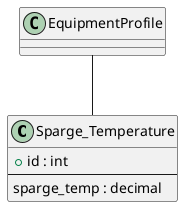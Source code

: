 @startuml

class "Sparge_Temperature" as Sparge_Temperature {
    + id : int
    --
    sparge_temp : decimal
}

EquipmentProfile -- Sparge_Temperature
@enduml